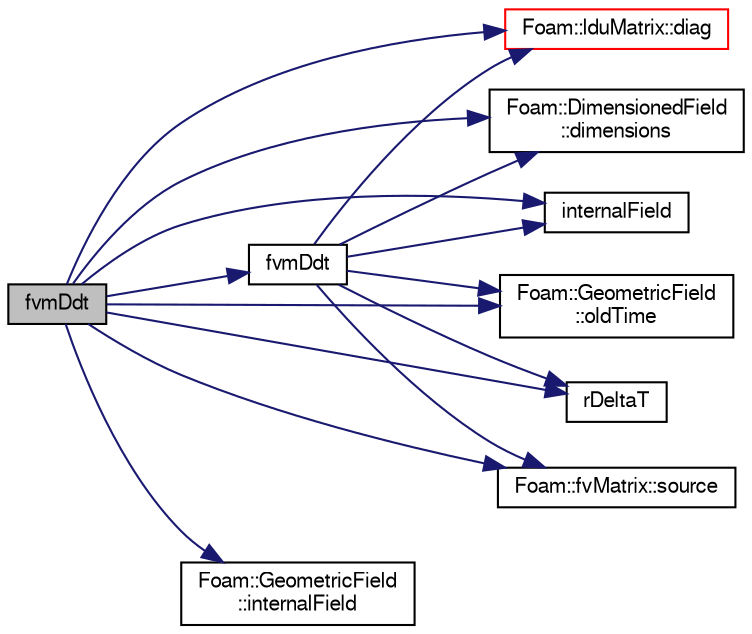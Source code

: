 digraph "fvmDdt"
{
  bgcolor="transparent";
  edge [fontname="FreeSans",fontsize="10",labelfontname="FreeSans",labelfontsize="10"];
  node [fontname="FreeSans",fontsize="10",shape=record];
  rankdir="LR";
  Node153 [label="fvmDdt",height=0.2,width=0.4,color="black", fillcolor="grey75", style="filled", fontcolor="black"];
  Node153 -> Node154 [color="midnightblue",fontsize="10",style="solid",fontname="FreeSans"];
  Node154 [label="Foam::lduMatrix::diag",height=0.2,width=0.4,color="red",URL="$a26882.html#a9140aaa9630c2cba2fe28369a649f2f0"];
  Node153 -> Node157 [color="midnightblue",fontsize="10",style="solid",fontname="FreeSans"];
  Node157 [label="Foam::DimensionedField\l::dimensions",height=0.2,width=0.4,color="black",URL="$a26390.html#a66989c1e0666e0d0c93a2056ce75599e",tooltip="Return dimensions. "];
  Node153 -> Node158 [color="midnightblue",fontsize="10",style="solid",fontname="FreeSans"];
  Node158 [label="fvmDdt",height=0.2,width=0.4,color="black",URL="$a22474.html#a8602a98a4ac41054bb3dcf8adc93b94b"];
  Node158 -> Node154 [color="midnightblue",fontsize="10",style="solid",fontname="FreeSans"];
  Node158 -> Node157 [color="midnightblue",fontsize="10",style="solid",fontname="FreeSans"];
  Node158 -> Node159 [color="midnightblue",fontsize="10",style="solid",fontname="FreeSans"];
  Node159 [label="internalField",height=0.2,width=0.4,color="black",URL="$a01253.html#a8ebe4b4fc9818c2626b9c98a7ef1a16a"];
  Node158 -> Node160 [color="midnightblue",fontsize="10",style="solid",fontname="FreeSans"];
  Node160 [label="Foam::GeometricField\l::oldTime",height=0.2,width=0.4,color="black",URL="$a22434.html#a2f51be6de19012555f923b0902d64135",tooltip="Return old time field. "];
  Node158 -> Node161 [color="midnightblue",fontsize="10",style="solid",fontname="FreeSans"];
  Node161 [label="rDeltaT",height=0.2,width=0.4,color="black",URL="$a38426.html#ab4a06642de5708190d817dc1a2e352a3"];
  Node158 -> Node162 [color="midnightblue",fontsize="10",style="solid",fontname="FreeSans"];
  Node162 [label="Foam::fvMatrix::source",height=0.2,width=0.4,color="black",URL="$a22358.html#a4c49d61a0e11bbdadf6646dbe3740560"];
  Node153 -> Node159 [color="midnightblue",fontsize="10",style="solid",fontname="FreeSans"];
  Node153 -> Node163 [color="midnightblue",fontsize="10",style="solid",fontname="FreeSans"];
  Node163 [label="Foam::GeometricField\l::internalField",height=0.2,width=0.4,color="black",URL="$a22434.html#a9536140d36d69bbac40496f6b817aa0a",tooltip="Return internal field. "];
  Node153 -> Node160 [color="midnightblue",fontsize="10",style="solid",fontname="FreeSans"];
  Node153 -> Node161 [color="midnightblue",fontsize="10",style="solid",fontname="FreeSans"];
  Node153 -> Node162 [color="midnightblue",fontsize="10",style="solid",fontname="FreeSans"];
}

